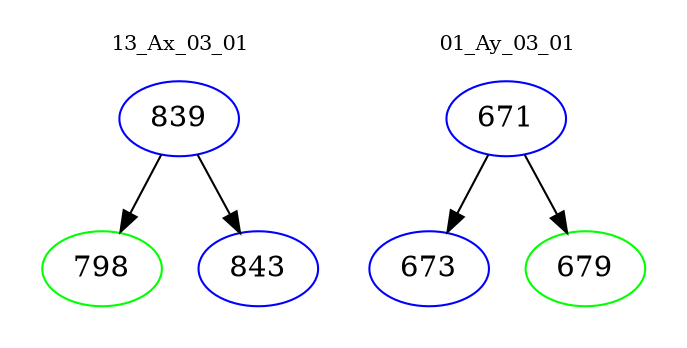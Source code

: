 digraph{
subgraph cluster_0 {
color = white
label = "13_Ax_03_01";
fontsize=10;
T0_839 [label="839", color="blue"]
T0_839 -> T0_798 [color="black"]
T0_798 [label="798", color="green"]
T0_839 -> T0_843 [color="black"]
T0_843 [label="843", color="blue"]
}
subgraph cluster_1 {
color = white
label = "01_Ay_03_01";
fontsize=10;
T1_671 [label="671", color="blue"]
T1_671 -> T1_673 [color="black"]
T1_673 [label="673", color="blue"]
T1_671 -> T1_679 [color="black"]
T1_679 [label="679", color="green"]
}
}
